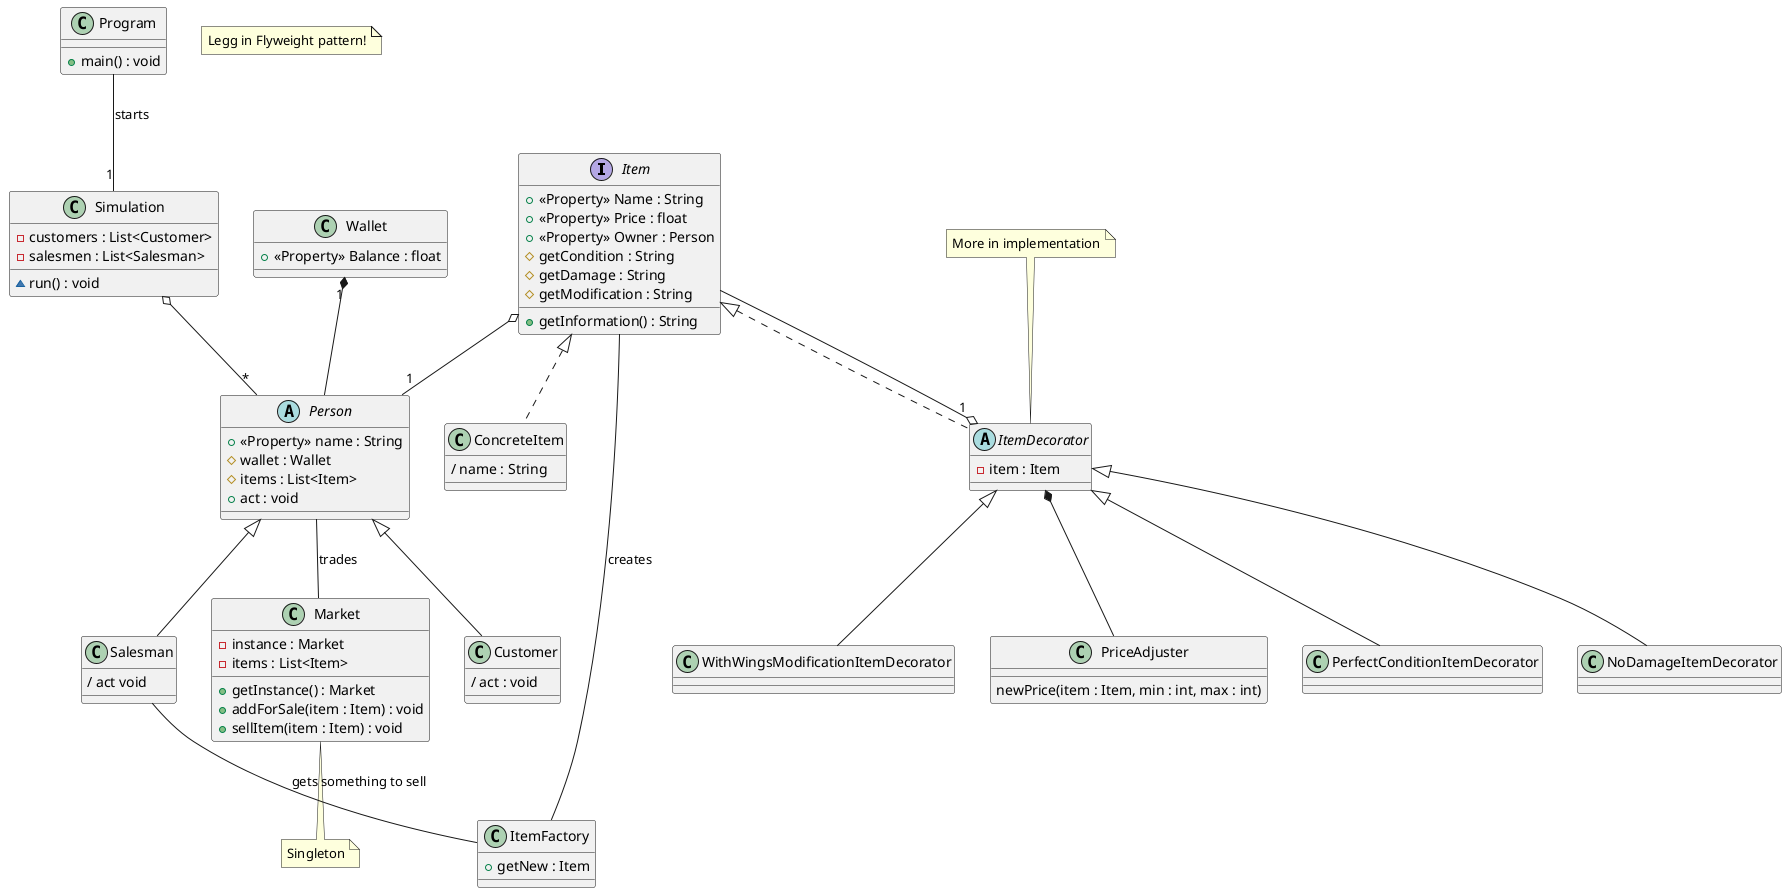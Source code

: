 @startuml Class diagram 


interface Item {
    + <<Property>> Name : String 
    + <<Property>> Price : float 
    + <<Property>> Owner : Person 
    # getCondition : String
    # getDamage : String
    # getModification : String
    + getInformation() : String 
}

Item o-- "1" Person 

class ConcreteItem implements Item {
    / name : String 
}

abstract ItemDecorator implements Item {
    - item : Item 
}

class PriceAdjuster {
    newPrice(item : Item, min : int, max : int)
}

ItemDecorator *-- PriceAdjuster 

ItemDecorator "1" o-- Item 


class PerfectConditionItemDecorator extends ItemDecorator
class NoDamageItemDecorator extends ItemDecorator
class WithWingsModificationItemDecorator extends ItemDecorator

note "More in implementation" as MoreInImplementation
MoreInImplementation .. ItemDecorator

class ItemFactory {
    + getNew : Item  
}

ItemFactory -- Item : creates 

class Wallet {
    + <<Property>> Balance : float 
}

abstract Person {
    + <<Property>> name : String 
    # wallet : Wallet 
    # items : List<Item> 
    + act : void 
}

Wallet "1" *-- Person
Person -- Market : trades 


class Customer extends Person {
    / act : void 
}

class Salesman extends Person {
    / act void 
}

note "Singleton" as singleton
class Market {
    - instance : Market
    - items : List<Item>
    + getInstance() : Market   
    + addForSale(item : Item) : void  
    + sellItem(item : Item) : void 
}

Market .. singleton


class Program { 
    + main() : void
}

class Simulation {
    - customers : List<Customer> 
    - salesmen : List<Salesman> 
    ~ run() : void 
}

Program -- "1" Simulation : starts
Simulation o-- "*" Person

note "Legg in Flyweight pattern!" as flnote


Salesman -- ItemFactory : gets something to sell 


@enduml